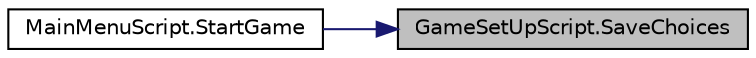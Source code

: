digraph "GameSetUpScript.SaveChoices"
{
 // LATEX_PDF_SIZE
  edge [fontname="Helvetica",fontsize="10",labelfontname="Helvetica",labelfontsize="10"];
  node [fontname="Helvetica",fontsize="10",shape=record];
  rankdir="RL";
  Node1 [label="GameSetUpScript.SaveChoices",height=0.2,width=0.4,color="black", fillcolor="grey75", style="filled", fontcolor="black",tooltip="passes the selection from the Toggle buttons"];
  Node1 -> Node2 [dir="back",color="midnightblue",fontsize="10",style="solid"];
  Node2 [label="MainMenuScript.StartGame",height=0.2,width=0.4,color="black", fillcolor="white", style="filled",URL="$class_main_menu_script.html#a6475e7b57ea806821eaa351f7fb0e4da",tooltip="to start the game and load the game scene"];
}
